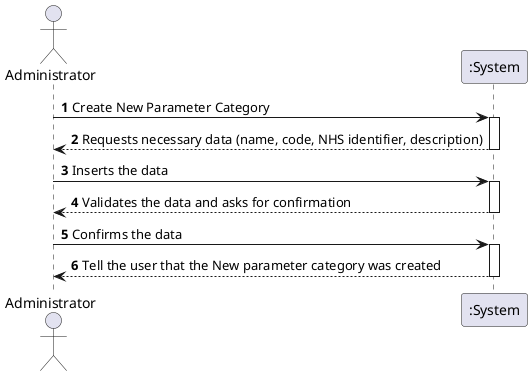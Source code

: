 @startuml
autonumber
'hide footbox
actor "Administrator" as ADMIN

participant ":System" as SYSTEM

ADMIN -> SYSTEM : Create New Parameter Category
activate SYSTEM
SYSTEM --> ADMIN : Requests necessary data (name, code, NHS identifier, description)
deactivate SYSTEM

ADMIN -> SYSTEM : Inserts the data
activate SYSTEM
SYSTEM --> ADMIN : Validates the data and asks for confirmation
deactivate SYSTEM

ADMIN -> SYSTEM : Confirms the data
activate SYSTEM
SYSTEM --> ADMIN : Tell the user that the New parameter category was created
deactivate SYSTEM


@enduml